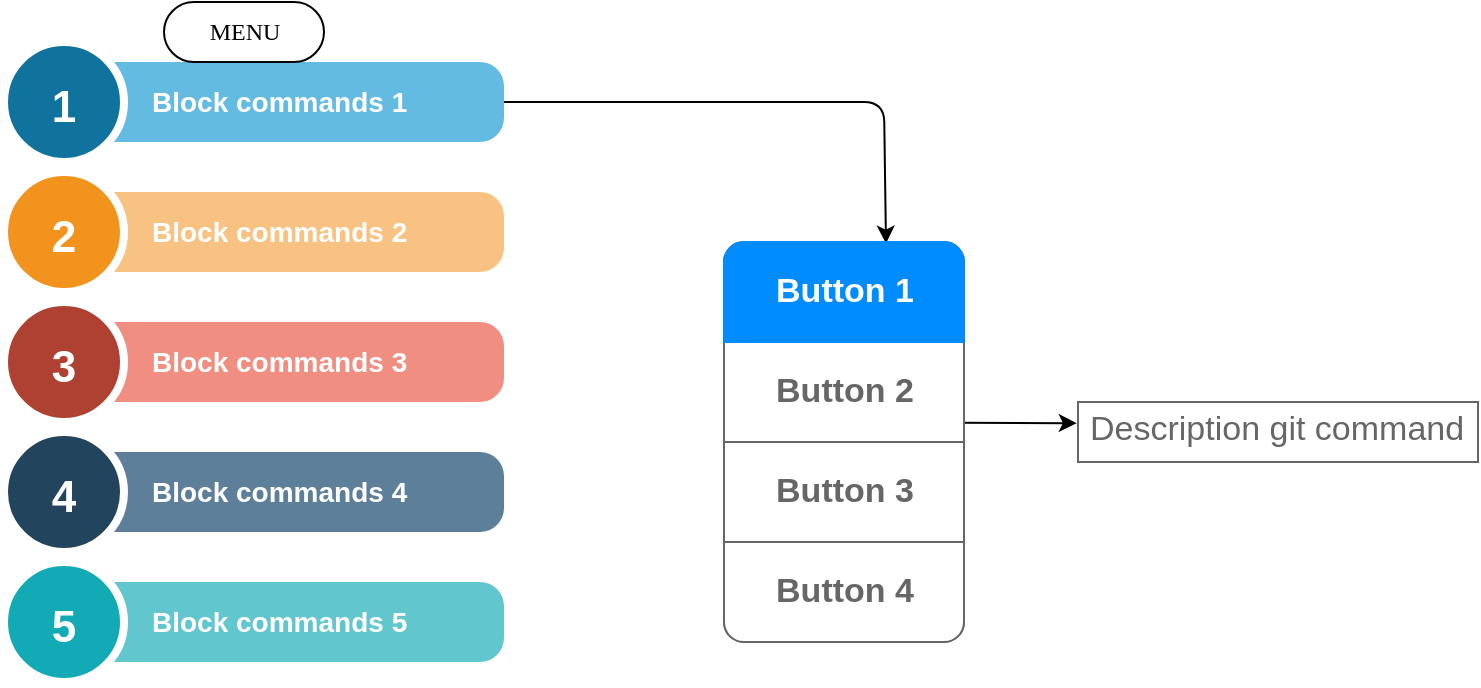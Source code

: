 <mxfile>
    <diagram id="M_6d1slxyZu77anHKT_s" name="Страница 1">
        <mxGraphModel dx="994" dy="319" grid="1" gridSize="10" guides="1" tooltips="1" connect="1" arrows="1" fold="1" page="1" pageScale="1" pageWidth="827" pageHeight="1169" math="0" shadow="0">
            <root>
                <mxCell id="0"/>
                <mxCell id="1" parent="0"/>
                <mxCell id="3" value="" style="endArrow=classic;html=1;fontSize=22;entryX=0.675;entryY=0.016;entryDx=0;entryDy=0;entryPerimeter=0;" parent="1" target="8" edge="1">
                    <mxGeometry width="50" height="50" relative="1" as="geometry">
                        <mxPoint x="340" y="60" as="sourcePoint"/>
                        <mxPoint x="260" y="120" as="targetPoint"/>
                        <Array as="points">
                            <mxPoint x="530" y="60"/>
                        </Array>
                    </mxGeometry>
                </mxCell>
                <mxCell id="10" value="" style="edgeStyle=none;html=1;fontSize=22;entryX=-0.003;entryY=0.353;entryDx=0;entryDy=0;entryPerimeter=0;" parent="1" target="11" edge="1">
                    <mxGeometry relative="1" as="geometry">
                        <mxPoint x="480" y="220" as="sourcePoint"/>
                        <mxPoint x="440" y="160" as="targetPoint"/>
                        <Array as="points"/>
                    </mxGeometry>
                </mxCell>
                <mxCell id="4" value="" style="strokeWidth=1;shadow=0;dashed=0;align=center;html=1;shape=mxgraph.mockup.rrect;rSize=10;strokeColor=#666666;fontSize=22;" parent="1" vertex="1">
                    <mxGeometry x="450" y="130" width="120" height="200" as="geometry"/>
                </mxCell>
                <mxCell id="5" value="Button 2" style="strokeColor=inherit;fillColor=inherit;gradientColor=inherit;strokeWidth=1;shadow=0;dashed=0;align=center;html=1;shape=mxgraph.mockup.rrect;rSize=0;fontSize=17;fontColor=#666666;fontStyle=1;resizeWidth=1;" parent="4" vertex="1">
                    <mxGeometry width="120" height="50" relative="1" as="geometry">
                        <mxPoint y="50" as="offset"/>
                    </mxGeometry>
                </mxCell>
                <mxCell id="6" value="Button 3" style="strokeColor=inherit;fillColor=inherit;gradientColor=inherit;strokeWidth=1;shadow=0;dashed=0;align=center;html=1;shape=mxgraph.mockup.rrect;rSize=0;fontSize=17;fontColor=#666666;fontStyle=1;resizeWidth=1;" parent="4" vertex="1">
                    <mxGeometry width="120" height="50" relative="1" as="geometry">
                        <mxPoint y="100" as="offset"/>
                    </mxGeometry>
                </mxCell>
                <mxCell id="7" value="Button 4" style="strokeColor=inherit;fillColor=inherit;gradientColor=inherit;strokeWidth=1;shadow=0;dashed=0;align=center;html=1;shape=mxgraph.mockup.bottomButton;rSize=10;fontSize=17;fontColor=#666666;fontStyle=1;resizeWidth=1;" parent="4" vertex="1">
                    <mxGeometry y="1" width="120" height="50" relative="1" as="geometry">
                        <mxPoint y="-50" as="offset"/>
                    </mxGeometry>
                </mxCell>
                <mxCell id="8" value="Button 1" style="strokeWidth=1;shadow=0;dashed=0;align=center;html=1;shape=mxgraph.mockup.topButton;rSize=10;fontSize=17;fontColor=#ffffff;fontStyle=1;fillColor=#008cff;strokeColor=#008cff;resizeWidth=1;" parent="4" vertex="1">
                    <mxGeometry width="120" height="50" relative="1" as="geometry"/>
                </mxCell>
                <mxCell id="11" value="Description git command" style="strokeWidth=1;shadow=0;dashed=0;align=center;html=1;shape=mxgraph.mockup.text.textBox;fontColor=#666666;align=left;fontSize=17;spacingLeft=4;spacingTop=-3;strokeColor=#666666;mainText=" parent="1" vertex="1">
                    <mxGeometry x="627" y="210" width="200" height="30" as="geometry"/>
                </mxCell>
                <mxCell id="23" value="Block commands 1" style="shape=rect;rounded=1;whiteSpace=wrap;html=1;shadow=0;strokeColor=none;fillColor=#64BBE2;arcSize=30;fontSize=14;spacingLeft=42;fontStyle=1;fontColor=#FFFFFF;align=left;" parent="1" vertex="1">
                    <mxGeometry x="120" y="40" width="220" height="40" as="geometry"/>
                </mxCell>
                <mxCell id="24" value="1" style="shape=ellipse;perimeter=ellipsePerimeter;fontSize=22;fontStyle=1;shadow=0;strokeColor=#ffffff;fillColor=#10739E;strokeWidth=4;fontColor=#ffffff;align=center;" parent="1" vertex="1">
                    <mxGeometry x="90" y="30" width="60" height="60" as="geometry"/>
                </mxCell>
                <mxCell id="25" value="Block commands 2" style="shape=rect;rounded=1;whiteSpace=wrap;html=1;shadow=0;strokeColor=none;fillColor=#F8C382;arcSize=30;fontSize=14;spacingLeft=42;fontStyle=1;fontColor=#FFFFFF;align=left;" parent="1" vertex="1">
                    <mxGeometry x="120" y="105" width="220" height="40" as="geometry"/>
                </mxCell>
                <mxCell id="26" value="2" style="shape=ellipse;perimeter=ellipsePerimeter;fontSize=22;fontStyle=1;shadow=0;strokeColor=#ffffff;fillColor=#F2931E;strokeWidth=4;fontColor=#ffffff;align=center;" parent="1" vertex="1">
                    <mxGeometry x="90" y="95" width="60" height="60" as="geometry"/>
                </mxCell>
                <mxCell id="27" value="Block commands 3" style="shape=rect;rounded=1;whiteSpace=wrap;html=1;shadow=0;strokeColor=none;fillColor=#F08E81;arcSize=30;fontSize=14;spacingLeft=42;fontStyle=1;fontColor=#FFFFFF;align=left;" parent="1" vertex="1">
                    <mxGeometry x="120" y="170" width="220" height="40" as="geometry"/>
                </mxCell>
                <mxCell id="28" value="3" style="shape=ellipse;perimeter=ellipsePerimeter;fontSize=22;fontStyle=1;shadow=0;strokeColor=#ffffff;fillColor=#AE4132;strokeWidth=4;fontColor=#ffffff;align=center;" parent="1" vertex="1">
                    <mxGeometry x="90" y="160" width="60" height="60" as="geometry"/>
                </mxCell>
                <mxCell id="29" value="Block commands 4" style="shape=rect;rounded=1;whiteSpace=wrap;html=1;shadow=0;strokeColor=none;fillColor=#5D7F99;arcSize=30;fontSize=14;spacingLeft=42;fontStyle=1;fontColor=#FFFFFF;align=left;" parent="1" vertex="1">
                    <mxGeometry x="120" y="235" width="220" height="40" as="geometry"/>
                </mxCell>
                <mxCell id="30" value="4" style="shape=ellipse;perimeter=ellipsePerimeter;fontSize=22;fontStyle=1;shadow=0;strokeColor=#ffffff;fillColor=#23445D;strokeWidth=4;fontColor=#ffffff;align=center;" parent="1" vertex="1">
                    <mxGeometry x="90" y="225" width="60" height="60" as="geometry"/>
                </mxCell>
                <mxCell id="31" value="Block commands 5" style="shape=rect;rounded=1;whiteSpace=wrap;html=1;shadow=0;strokeColor=none;fillColor=#61C6CE;arcSize=30;fontSize=14;spacingLeft=42;fontStyle=1;fontColor=#FFFFFF;align=left;" parent="1" vertex="1">
                    <mxGeometry x="120" y="300" width="220" height="40" as="geometry"/>
                </mxCell>
                <mxCell id="32" value="5" style="shape=ellipse;perimeter=ellipsePerimeter;fontSize=22;fontStyle=1;shadow=0;strokeColor=#ffffff;fillColor=#12AAB5;strokeWidth=4;fontColor=#ffffff;align=center;" parent="1" vertex="1">
                    <mxGeometry x="90" y="290" width="60" height="60" as="geometry"/>
                </mxCell>
                <mxCell id="37" value="MENU" style="html=1;dashed=0;whitespace=wrap;shape=mxgraph.dfd.start;fontFamily=Comic Sans MS;" vertex="1" parent="1">
                    <mxGeometry x="170" y="10" width="80" height="30" as="geometry"/>
                </mxCell>
            </root>
        </mxGraphModel>
    </diagram>
</mxfile>